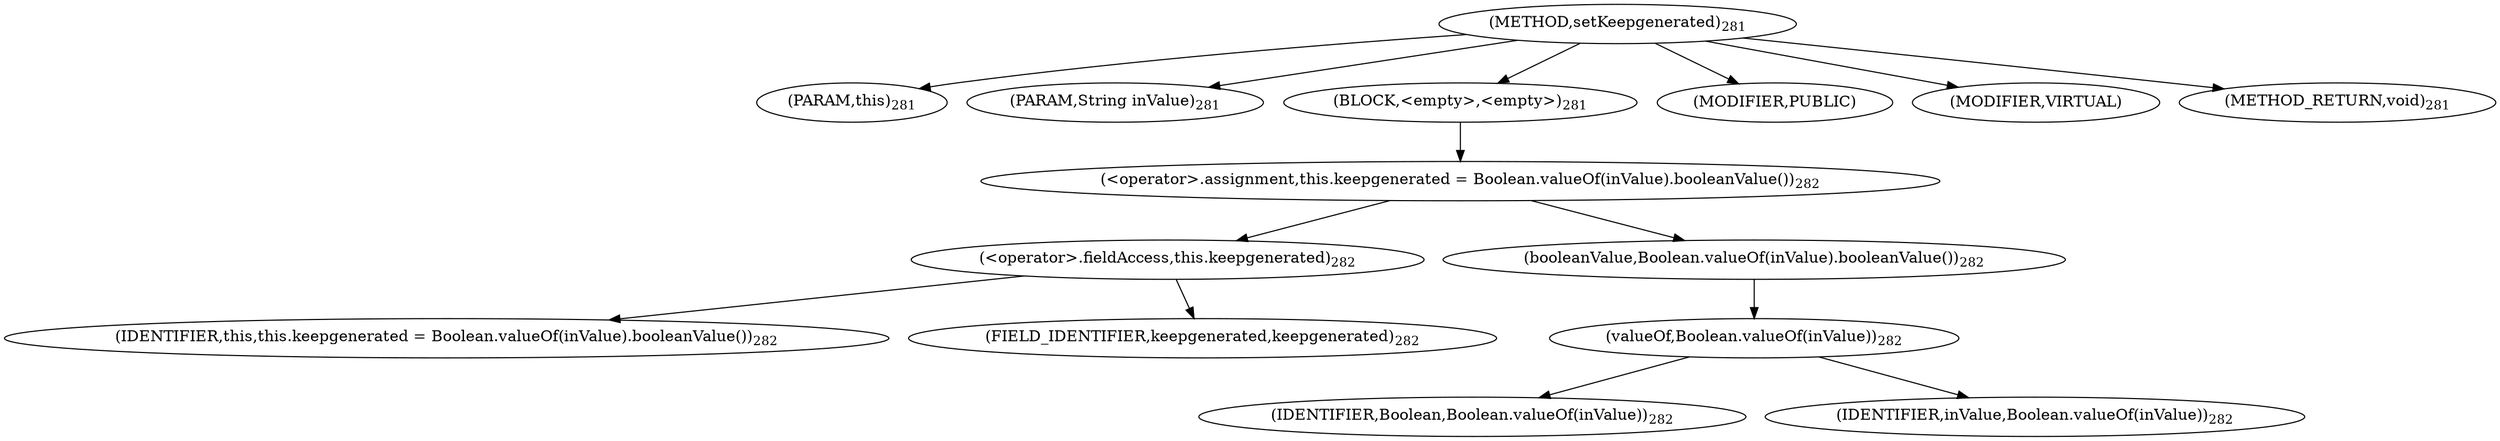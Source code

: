 digraph "setKeepgenerated" {  
"342" [label = <(METHOD,setKeepgenerated)<SUB>281</SUB>> ]
"20" [label = <(PARAM,this)<SUB>281</SUB>> ]
"343" [label = <(PARAM,String inValue)<SUB>281</SUB>> ]
"344" [label = <(BLOCK,&lt;empty&gt;,&lt;empty&gt;)<SUB>281</SUB>> ]
"345" [label = <(&lt;operator&gt;.assignment,this.keepgenerated = Boolean.valueOf(inValue).booleanValue())<SUB>282</SUB>> ]
"346" [label = <(&lt;operator&gt;.fieldAccess,this.keepgenerated)<SUB>282</SUB>> ]
"19" [label = <(IDENTIFIER,this,this.keepgenerated = Boolean.valueOf(inValue).booleanValue())<SUB>282</SUB>> ]
"347" [label = <(FIELD_IDENTIFIER,keepgenerated,keepgenerated)<SUB>282</SUB>> ]
"348" [label = <(booleanValue,Boolean.valueOf(inValue).booleanValue())<SUB>282</SUB>> ]
"349" [label = <(valueOf,Boolean.valueOf(inValue))<SUB>282</SUB>> ]
"350" [label = <(IDENTIFIER,Boolean,Boolean.valueOf(inValue))<SUB>282</SUB>> ]
"351" [label = <(IDENTIFIER,inValue,Boolean.valueOf(inValue))<SUB>282</SUB>> ]
"352" [label = <(MODIFIER,PUBLIC)> ]
"353" [label = <(MODIFIER,VIRTUAL)> ]
"354" [label = <(METHOD_RETURN,void)<SUB>281</SUB>> ]
  "342" -> "20" 
  "342" -> "343" 
  "342" -> "344" 
  "342" -> "352" 
  "342" -> "353" 
  "342" -> "354" 
  "344" -> "345" 
  "345" -> "346" 
  "345" -> "348" 
  "346" -> "19" 
  "346" -> "347" 
  "348" -> "349" 
  "349" -> "350" 
  "349" -> "351" 
}
